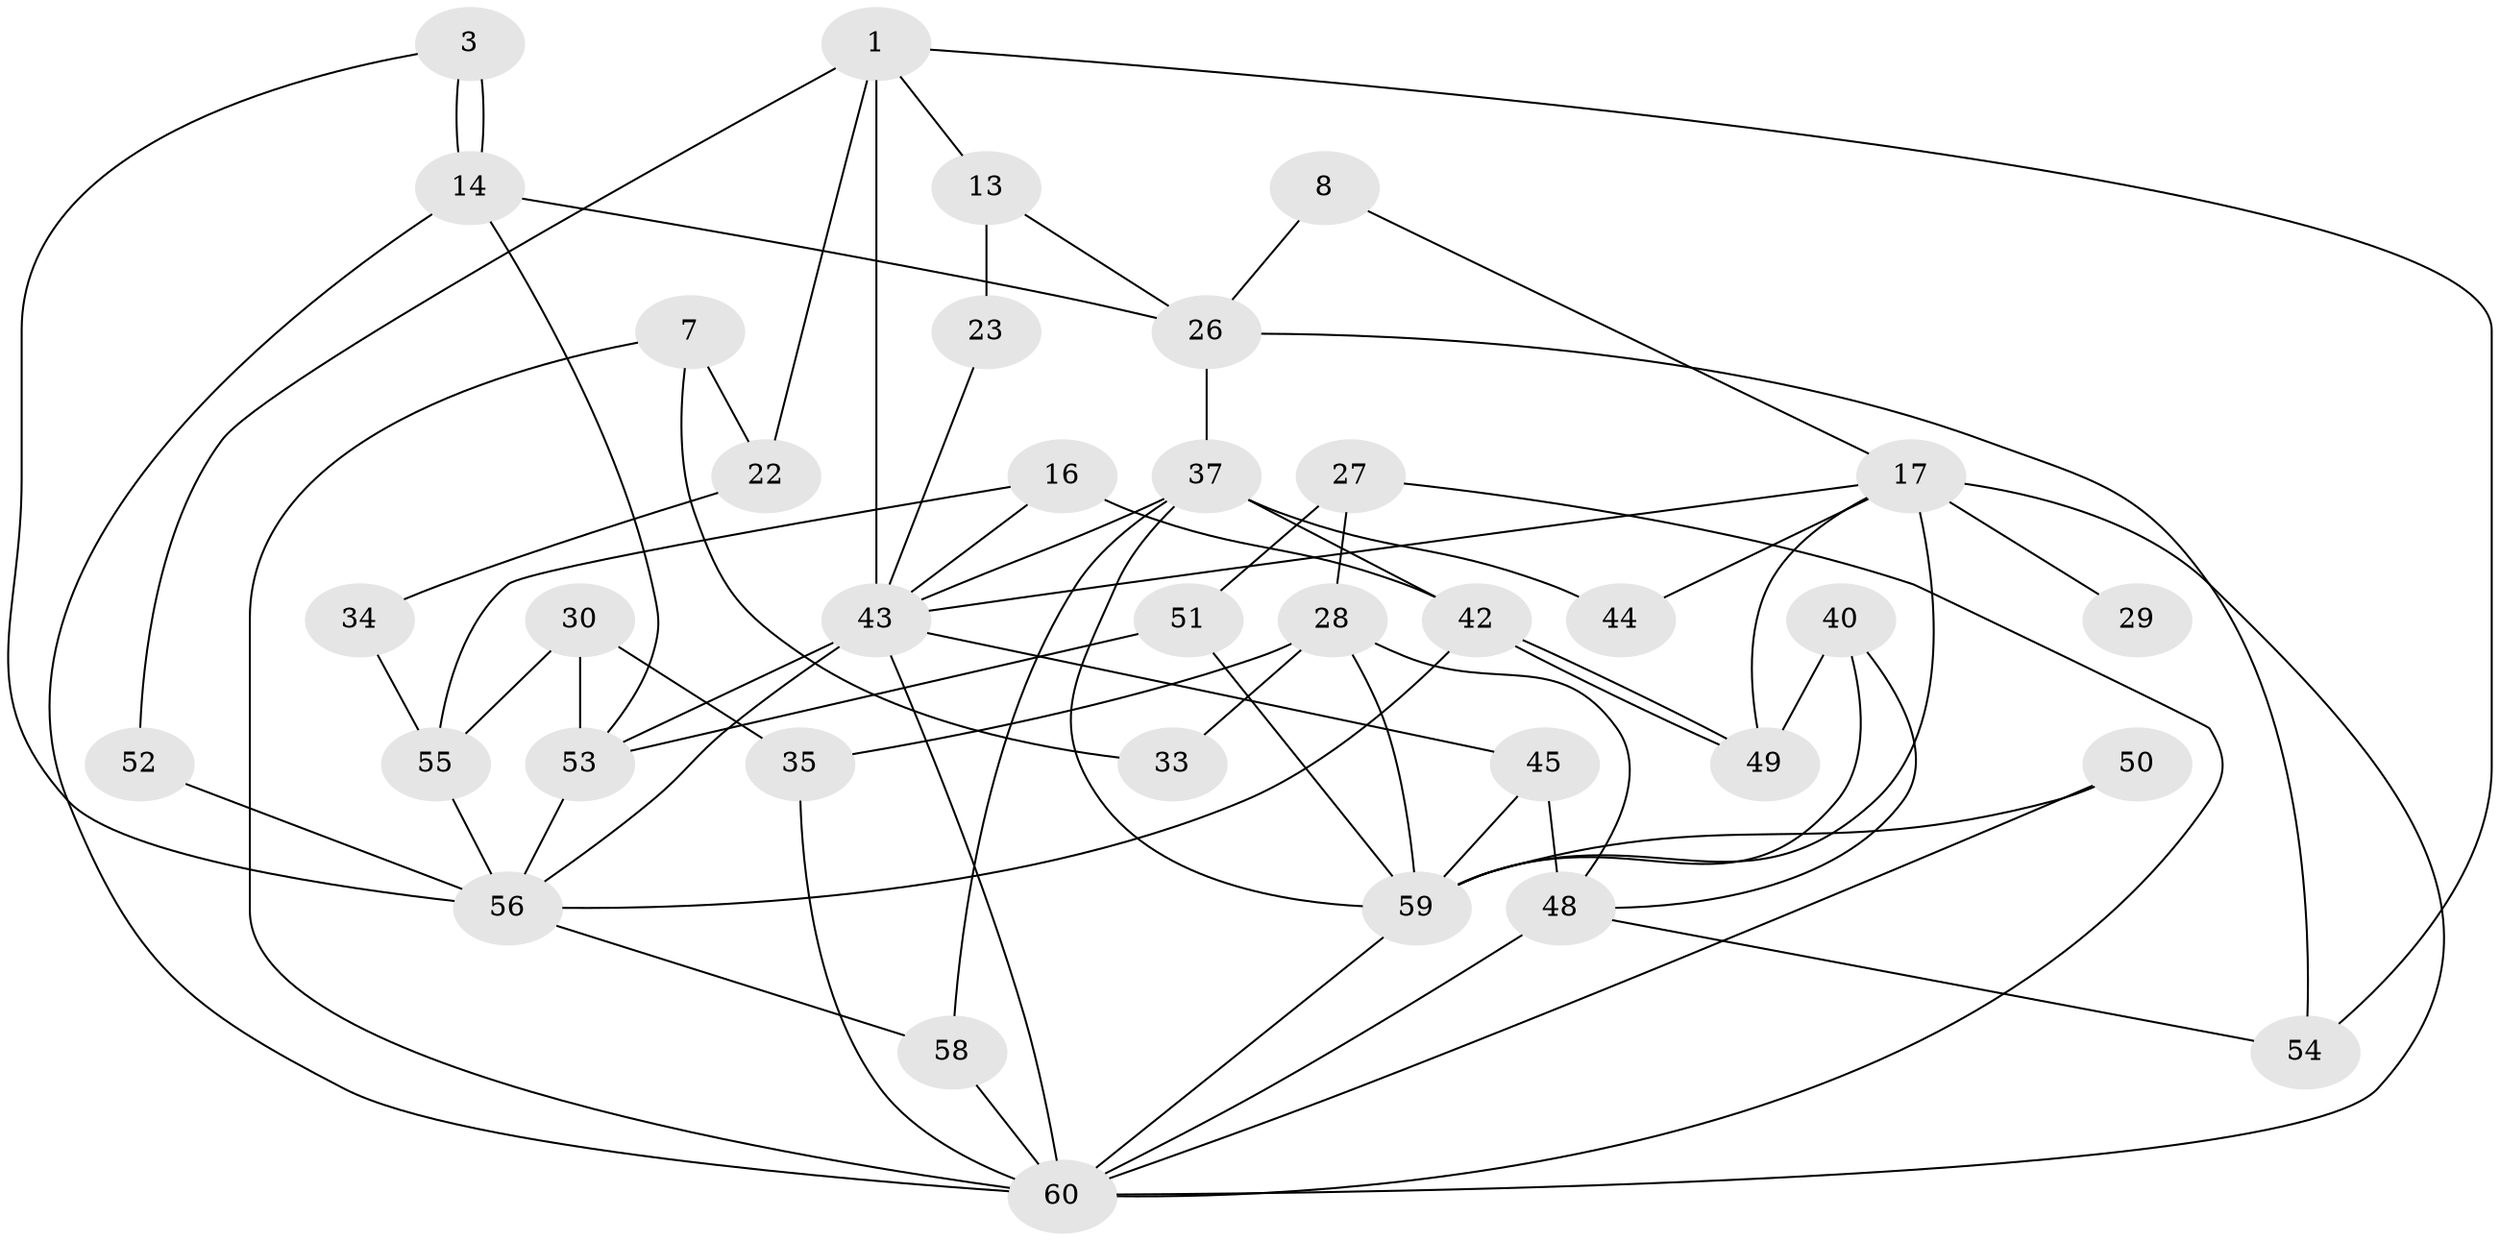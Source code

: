 // original degree distribution, {6: 0.08333333333333333, 3: 0.31666666666666665, 2: 0.13333333333333333, 4: 0.15, 7: 0.05, 5: 0.26666666666666666}
// Generated by graph-tools (version 1.1) at 2025/55/03/04/25 21:55:31]
// undirected, 36 vertices, 72 edges
graph export_dot {
graph [start="1"]
  node [color=gray90,style=filled];
  1;
  3;
  7;
  8;
  13;
  14;
  16;
  17 [super="+9"];
  22;
  23 [super="+6"];
  26 [super="+19"];
  27;
  28;
  29;
  30;
  33;
  34;
  35;
  37 [super="+32"];
  40;
  42;
  43 [super="+10+39"];
  44;
  45;
  48 [super="+12"];
  49;
  50;
  51 [super="+20"];
  52;
  53 [super="+38"];
  54;
  55;
  56 [super="+41"];
  58;
  59 [super="+46+25"];
  60 [super="+24+21+36+57"];
  1 -- 52;
  1 -- 13;
  1 -- 22;
  1 -- 43 [weight=2];
  1 -- 54;
  3 -- 56;
  3 -- 14;
  3 -- 14;
  7 -- 60 [weight=2];
  7 -- 22;
  7 -- 33;
  8 -- 17;
  8 -- 26;
  13 -- 26;
  13 -- 23 [weight=2];
  14 -- 26;
  14 -- 53 [weight=2];
  14 -- 60;
  16 -- 42;
  16 -- 55;
  16 -- 43;
  17 -- 49 [weight=2];
  17 -- 29 [weight=2];
  17 -- 59 [weight=2];
  17 -- 44;
  17 -- 60;
  17 -- 43;
  22 -- 34;
  23 -- 43;
  26 -- 37;
  26 -- 54;
  27 -- 28;
  27 -- 60;
  27 -- 51;
  28 -- 48;
  28 -- 35;
  28 -- 33;
  28 -- 59;
  30 -- 53;
  30 -- 55;
  30 -- 35;
  34 -- 55;
  35 -- 60;
  37 -- 59 [weight=2];
  37 -- 58 [weight=2];
  37 -- 43;
  37 -- 42;
  37 -- 44;
  40 -- 49;
  40 -- 48;
  40 -- 59;
  42 -- 49;
  42 -- 49;
  42 -- 56;
  43 -- 45 [weight=2];
  43 -- 60 [weight=3];
  43 -- 53;
  43 -- 56;
  45 -- 48 [weight=2];
  45 -- 59;
  48 -- 54;
  48 -- 60 [weight=3];
  50 -- 60 [weight=4];
  50 -- 59;
  51 -- 59;
  51 -- 53;
  52 -- 56 [weight=2];
  53 -- 56 [weight=2];
  55 -- 56 [weight=2];
  56 -- 58;
  58 -- 60 [weight=4];
  59 -- 60;
}
